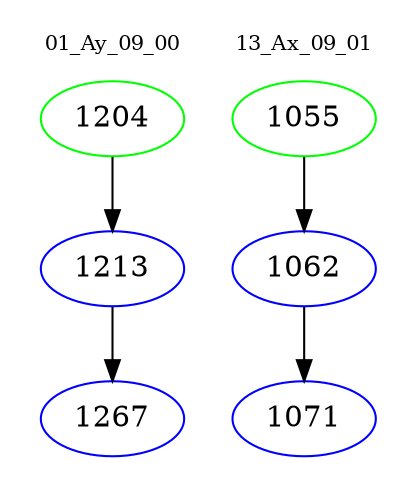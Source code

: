 digraph{
subgraph cluster_0 {
color = white
label = "01_Ay_09_00";
fontsize=10;
T0_1204 [label="1204", color="green"]
T0_1204 -> T0_1213 [color="black"]
T0_1213 [label="1213", color="blue"]
T0_1213 -> T0_1267 [color="black"]
T0_1267 [label="1267", color="blue"]
}
subgraph cluster_1 {
color = white
label = "13_Ax_09_01";
fontsize=10;
T1_1055 [label="1055", color="green"]
T1_1055 -> T1_1062 [color="black"]
T1_1062 [label="1062", color="blue"]
T1_1062 -> T1_1071 [color="black"]
T1_1071 [label="1071", color="blue"]
}
}

